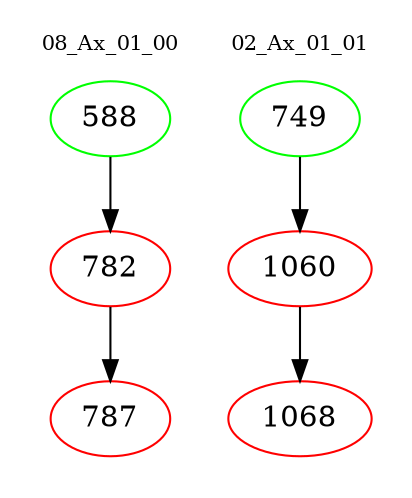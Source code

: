 digraph{
subgraph cluster_0 {
color = white
label = "08_Ax_01_00";
fontsize=10;
T0_588 [label="588", color="green"]
T0_588 -> T0_782 [color="black"]
T0_782 [label="782", color="red"]
T0_782 -> T0_787 [color="black"]
T0_787 [label="787", color="red"]
}
subgraph cluster_1 {
color = white
label = "02_Ax_01_01";
fontsize=10;
T1_749 [label="749", color="green"]
T1_749 -> T1_1060 [color="black"]
T1_1060 [label="1060", color="red"]
T1_1060 -> T1_1068 [color="black"]
T1_1068 [label="1068", color="red"]
}
}
